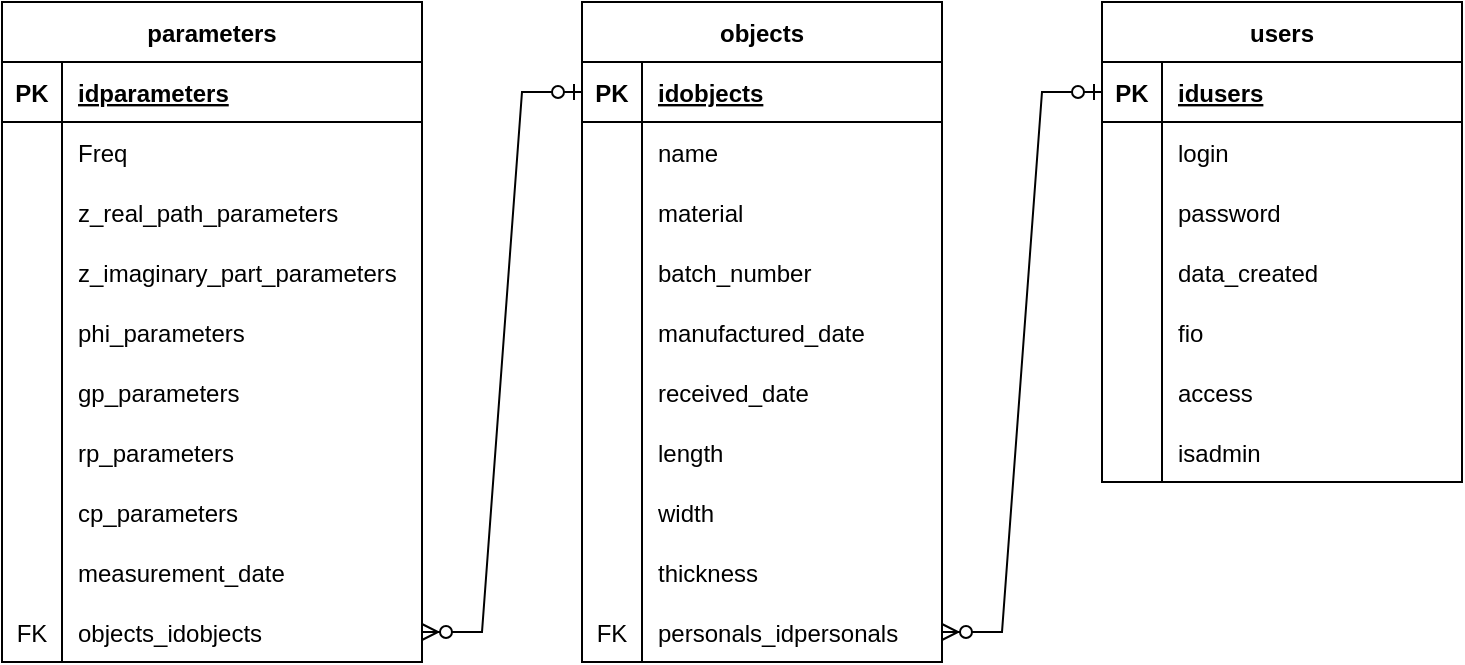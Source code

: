 <mxfile version="20.8.16" type="device"><diagram name="Страница 1" id="9XMfKNyZ8Pjafca7sriD"><mxGraphModel dx="1114" dy="757" grid="1" gridSize="10" guides="1" tooltips="1" connect="1" arrows="1" fold="1" page="1" pageScale="1" pageWidth="827" pageHeight="1169" math="0" shadow="0"><root><mxCell id="0"/><mxCell id="1" parent="0"/><mxCell id="CiCO1yjeL_p8e_A_FJtm-1" value="objects" style="shape=table;startSize=30;container=1;collapsible=1;childLayout=tableLayout;fixedRows=1;rowLines=0;fontStyle=1;align=center;resizeLast=1;" vertex="1" parent="1"><mxGeometry x="340" y="230" width="180" height="330" as="geometry"/></mxCell><mxCell id="CiCO1yjeL_p8e_A_FJtm-2" value="" style="shape=tableRow;horizontal=0;startSize=0;swimlaneHead=0;swimlaneBody=0;fillColor=none;collapsible=0;dropTarget=0;points=[[0,0.5],[1,0.5]];portConstraint=eastwest;top=0;left=0;right=0;bottom=1;" vertex="1" parent="CiCO1yjeL_p8e_A_FJtm-1"><mxGeometry y="30" width="180" height="30" as="geometry"/></mxCell><mxCell id="CiCO1yjeL_p8e_A_FJtm-3" value="PK" style="shape=partialRectangle;connectable=0;fillColor=none;top=0;left=0;bottom=0;right=0;fontStyle=1;overflow=hidden;" vertex="1" parent="CiCO1yjeL_p8e_A_FJtm-2"><mxGeometry width="30" height="30" as="geometry"><mxRectangle width="30" height="30" as="alternateBounds"/></mxGeometry></mxCell><mxCell id="CiCO1yjeL_p8e_A_FJtm-4" value="idobjects" style="shape=partialRectangle;connectable=0;fillColor=none;top=0;left=0;bottom=0;right=0;align=left;spacingLeft=6;fontStyle=5;overflow=hidden;" vertex="1" parent="CiCO1yjeL_p8e_A_FJtm-2"><mxGeometry x="30" width="150" height="30" as="geometry"><mxRectangle width="150" height="30" as="alternateBounds"/></mxGeometry></mxCell><mxCell id="CiCO1yjeL_p8e_A_FJtm-5" value="" style="shape=tableRow;horizontal=0;startSize=0;swimlaneHead=0;swimlaneBody=0;fillColor=none;collapsible=0;dropTarget=0;points=[[0,0.5],[1,0.5]];portConstraint=eastwest;top=0;left=0;right=0;bottom=0;" vertex="1" parent="CiCO1yjeL_p8e_A_FJtm-1"><mxGeometry y="60" width="180" height="30" as="geometry"/></mxCell><mxCell id="CiCO1yjeL_p8e_A_FJtm-6" value="" style="shape=partialRectangle;connectable=0;fillColor=none;top=0;left=0;bottom=0;right=0;editable=1;overflow=hidden;" vertex="1" parent="CiCO1yjeL_p8e_A_FJtm-5"><mxGeometry width="30" height="30" as="geometry"><mxRectangle width="30" height="30" as="alternateBounds"/></mxGeometry></mxCell><mxCell id="CiCO1yjeL_p8e_A_FJtm-7" value="name" style="shape=partialRectangle;connectable=0;fillColor=none;top=0;left=0;bottom=0;right=0;align=left;spacingLeft=6;overflow=hidden;" vertex="1" parent="CiCO1yjeL_p8e_A_FJtm-5"><mxGeometry x="30" width="150" height="30" as="geometry"><mxRectangle width="150" height="30" as="alternateBounds"/></mxGeometry></mxCell><mxCell id="CiCO1yjeL_p8e_A_FJtm-8" value="" style="shape=tableRow;horizontal=0;startSize=0;swimlaneHead=0;swimlaneBody=0;fillColor=none;collapsible=0;dropTarget=0;points=[[0,0.5],[1,0.5]];portConstraint=eastwest;top=0;left=0;right=0;bottom=0;" vertex="1" parent="CiCO1yjeL_p8e_A_FJtm-1"><mxGeometry y="90" width="180" height="30" as="geometry"/></mxCell><mxCell id="CiCO1yjeL_p8e_A_FJtm-9" value="" style="shape=partialRectangle;connectable=0;fillColor=none;top=0;left=0;bottom=0;right=0;editable=1;overflow=hidden;" vertex="1" parent="CiCO1yjeL_p8e_A_FJtm-8"><mxGeometry width="30" height="30" as="geometry"><mxRectangle width="30" height="30" as="alternateBounds"/></mxGeometry></mxCell><mxCell id="CiCO1yjeL_p8e_A_FJtm-10" value="material" style="shape=partialRectangle;connectable=0;fillColor=none;top=0;left=0;bottom=0;right=0;align=left;spacingLeft=6;overflow=hidden;" vertex="1" parent="CiCO1yjeL_p8e_A_FJtm-8"><mxGeometry x="30" width="150" height="30" as="geometry"><mxRectangle width="150" height="30" as="alternateBounds"/></mxGeometry></mxCell><mxCell id="CiCO1yjeL_p8e_A_FJtm-11" value="" style="shape=tableRow;horizontal=0;startSize=0;swimlaneHead=0;swimlaneBody=0;fillColor=none;collapsible=0;dropTarget=0;points=[[0,0.5],[1,0.5]];portConstraint=eastwest;top=0;left=0;right=0;bottom=0;" vertex="1" parent="CiCO1yjeL_p8e_A_FJtm-1"><mxGeometry y="120" width="180" height="30" as="geometry"/></mxCell><mxCell id="CiCO1yjeL_p8e_A_FJtm-12" value="" style="shape=partialRectangle;connectable=0;fillColor=none;top=0;left=0;bottom=0;right=0;editable=1;overflow=hidden;" vertex="1" parent="CiCO1yjeL_p8e_A_FJtm-11"><mxGeometry width="30" height="30" as="geometry"><mxRectangle width="30" height="30" as="alternateBounds"/></mxGeometry></mxCell><mxCell id="CiCO1yjeL_p8e_A_FJtm-13" value="batch_number" style="shape=partialRectangle;connectable=0;fillColor=none;top=0;left=0;bottom=0;right=0;align=left;spacingLeft=6;overflow=hidden;" vertex="1" parent="CiCO1yjeL_p8e_A_FJtm-11"><mxGeometry x="30" width="150" height="30" as="geometry"><mxRectangle width="150" height="30" as="alternateBounds"/></mxGeometry></mxCell><mxCell id="CiCO1yjeL_p8e_A_FJtm-29" value="" style="shape=tableRow;horizontal=0;startSize=0;swimlaneHead=0;swimlaneBody=0;fillColor=none;collapsible=0;dropTarget=0;points=[[0,0.5],[1,0.5]];portConstraint=eastwest;top=0;left=0;right=0;bottom=0;" vertex="1" parent="CiCO1yjeL_p8e_A_FJtm-1"><mxGeometry y="150" width="180" height="30" as="geometry"/></mxCell><mxCell id="CiCO1yjeL_p8e_A_FJtm-30" value="" style="shape=partialRectangle;connectable=0;fillColor=none;top=0;left=0;bottom=0;right=0;editable=1;overflow=hidden;" vertex="1" parent="CiCO1yjeL_p8e_A_FJtm-29"><mxGeometry width="30" height="30" as="geometry"><mxRectangle width="30" height="30" as="alternateBounds"/></mxGeometry></mxCell><mxCell id="CiCO1yjeL_p8e_A_FJtm-31" value="manufactured_date" style="shape=partialRectangle;connectable=0;fillColor=none;top=0;left=0;bottom=0;right=0;align=left;spacingLeft=6;overflow=hidden;" vertex="1" parent="CiCO1yjeL_p8e_A_FJtm-29"><mxGeometry x="30" width="150" height="30" as="geometry"><mxRectangle width="150" height="30" as="alternateBounds"/></mxGeometry></mxCell><mxCell id="CiCO1yjeL_p8e_A_FJtm-32" value="" style="shape=tableRow;horizontal=0;startSize=0;swimlaneHead=0;swimlaneBody=0;fillColor=none;collapsible=0;dropTarget=0;points=[[0,0.5],[1,0.5]];portConstraint=eastwest;top=0;left=0;right=0;bottom=0;" vertex="1" parent="CiCO1yjeL_p8e_A_FJtm-1"><mxGeometry y="180" width="180" height="30" as="geometry"/></mxCell><mxCell id="CiCO1yjeL_p8e_A_FJtm-33" value="" style="shape=partialRectangle;connectable=0;fillColor=none;top=0;left=0;bottom=0;right=0;editable=1;overflow=hidden;" vertex="1" parent="CiCO1yjeL_p8e_A_FJtm-32"><mxGeometry width="30" height="30" as="geometry"><mxRectangle width="30" height="30" as="alternateBounds"/></mxGeometry></mxCell><mxCell id="CiCO1yjeL_p8e_A_FJtm-34" value="received_date" style="shape=partialRectangle;connectable=0;fillColor=none;top=0;left=0;bottom=0;right=0;align=left;spacingLeft=6;overflow=hidden;" vertex="1" parent="CiCO1yjeL_p8e_A_FJtm-32"><mxGeometry x="30" width="150" height="30" as="geometry"><mxRectangle width="150" height="30" as="alternateBounds"/></mxGeometry></mxCell><mxCell id="CiCO1yjeL_p8e_A_FJtm-35" value="" style="shape=tableRow;horizontal=0;startSize=0;swimlaneHead=0;swimlaneBody=0;fillColor=none;collapsible=0;dropTarget=0;points=[[0,0.5],[1,0.5]];portConstraint=eastwest;top=0;left=0;right=0;bottom=0;" vertex="1" parent="CiCO1yjeL_p8e_A_FJtm-1"><mxGeometry y="210" width="180" height="30" as="geometry"/></mxCell><mxCell id="CiCO1yjeL_p8e_A_FJtm-36" value="" style="shape=partialRectangle;connectable=0;fillColor=none;top=0;left=0;bottom=0;right=0;editable=1;overflow=hidden;" vertex="1" parent="CiCO1yjeL_p8e_A_FJtm-35"><mxGeometry width="30" height="30" as="geometry"><mxRectangle width="30" height="30" as="alternateBounds"/></mxGeometry></mxCell><mxCell id="CiCO1yjeL_p8e_A_FJtm-37" value="length" style="shape=partialRectangle;connectable=0;fillColor=none;top=0;left=0;bottom=0;right=0;align=left;spacingLeft=6;overflow=hidden;" vertex="1" parent="CiCO1yjeL_p8e_A_FJtm-35"><mxGeometry x="30" width="150" height="30" as="geometry"><mxRectangle width="150" height="30" as="alternateBounds"/></mxGeometry></mxCell><mxCell id="CiCO1yjeL_p8e_A_FJtm-38" value="" style="shape=tableRow;horizontal=0;startSize=0;swimlaneHead=0;swimlaneBody=0;fillColor=none;collapsible=0;dropTarget=0;points=[[0,0.5],[1,0.5]];portConstraint=eastwest;top=0;left=0;right=0;bottom=0;" vertex="1" parent="CiCO1yjeL_p8e_A_FJtm-1"><mxGeometry y="240" width="180" height="30" as="geometry"/></mxCell><mxCell id="CiCO1yjeL_p8e_A_FJtm-39" value="" style="shape=partialRectangle;connectable=0;fillColor=none;top=0;left=0;bottom=0;right=0;editable=1;overflow=hidden;" vertex="1" parent="CiCO1yjeL_p8e_A_FJtm-38"><mxGeometry width="30" height="30" as="geometry"><mxRectangle width="30" height="30" as="alternateBounds"/></mxGeometry></mxCell><mxCell id="CiCO1yjeL_p8e_A_FJtm-40" value="width" style="shape=partialRectangle;connectable=0;fillColor=none;top=0;left=0;bottom=0;right=0;align=left;spacingLeft=6;overflow=hidden;" vertex="1" parent="CiCO1yjeL_p8e_A_FJtm-38"><mxGeometry x="30" width="150" height="30" as="geometry"><mxRectangle width="150" height="30" as="alternateBounds"/></mxGeometry></mxCell><mxCell id="CiCO1yjeL_p8e_A_FJtm-41" value="" style="shape=tableRow;horizontal=0;startSize=0;swimlaneHead=0;swimlaneBody=0;fillColor=none;collapsible=0;dropTarget=0;points=[[0,0.5],[1,0.5]];portConstraint=eastwest;top=0;left=0;right=0;bottom=0;" vertex="1" parent="CiCO1yjeL_p8e_A_FJtm-1"><mxGeometry y="270" width="180" height="30" as="geometry"/></mxCell><mxCell id="CiCO1yjeL_p8e_A_FJtm-42" value="" style="shape=partialRectangle;connectable=0;fillColor=none;top=0;left=0;bottom=0;right=0;editable=1;overflow=hidden;" vertex="1" parent="CiCO1yjeL_p8e_A_FJtm-41"><mxGeometry width="30" height="30" as="geometry"><mxRectangle width="30" height="30" as="alternateBounds"/></mxGeometry></mxCell><mxCell id="CiCO1yjeL_p8e_A_FJtm-43" value="thickness" style="shape=partialRectangle;connectable=0;fillColor=none;top=0;left=0;bottom=0;right=0;align=left;spacingLeft=6;overflow=hidden;" vertex="1" parent="CiCO1yjeL_p8e_A_FJtm-41"><mxGeometry x="30" width="150" height="30" as="geometry"><mxRectangle width="150" height="30" as="alternateBounds"/></mxGeometry></mxCell><mxCell id="CiCO1yjeL_p8e_A_FJtm-44" value="" style="shape=tableRow;horizontal=0;startSize=0;swimlaneHead=0;swimlaneBody=0;fillColor=none;collapsible=0;dropTarget=0;points=[[0,0.5],[1,0.5]];portConstraint=eastwest;top=0;left=0;right=0;bottom=0;" vertex="1" parent="CiCO1yjeL_p8e_A_FJtm-1"><mxGeometry y="300" width="180" height="30" as="geometry"/></mxCell><mxCell id="CiCO1yjeL_p8e_A_FJtm-45" value="FK" style="shape=partialRectangle;connectable=0;fillColor=none;top=0;left=0;bottom=0;right=0;fontStyle=0;overflow=hidden;" vertex="1" parent="CiCO1yjeL_p8e_A_FJtm-44"><mxGeometry width="30" height="30" as="geometry"><mxRectangle width="30" height="30" as="alternateBounds"/></mxGeometry></mxCell><mxCell id="CiCO1yjeL_p8e_A_FJtm-46" value="personals_idpersonals" style="shape=partialRectangle;connectable=0;fillColor=none;top=0;left=0;bottom=0;right=0;align=left;spacingLeft=6;fontStyle=0;overflow=hidden;" vertex="1" parent="CiCO1yjeL_p8e_A_FJtm-44"><mxGeometry x="30" width="150" height="30" as="geometry"><mxRectangle width="150" height="30" as="alternateBounds"/></mxGeometry></mxCell><mxCell id="CiCO1yjeL_p8e_A_FJtm-47" value="parameters" style="shape=table;startSize=30;container=1;collapsible=1;childLayout=tableLayout;fixedRows=1;rowLines=0;fontStyle=1;align=center;resizeLast=1;" vertex="1" parent="1"><mxGeometry x="50" y="230" width="210" height="330" as="geometry"/></mxCell><mxCell id="CiCO1yjeL_p8e_A_FJtm-48" value="" style="shape=tableRow;horizontal=0;startSize=0;swimlaneHead=0;swimlaneBody=0;fillColor=none;collapsible=0;dropTarget=0;points=[[0,0.5],[1,0.5]];portConstraint=eastwest;top=0;left=0;right=0;bottom=1;" vertex="1" parent="CiCO1yjeL_p8e_A_FJtm-47"><mxGeometry y="30" width="210" height="30" as="geometry"/></mxCell><mxCell id="CiCO1yjeL_p8e_A_FJtm-49" value="PK" style="shape=partialRectangle;connectable=0;fillColor=none;top=0;left=0;bottom=0;right=0;fontStyle=1;overflow=hidden;" vertex="1" parent="CiCO1yjeL_p8e_A_FJtm-48"><mxGeometry width="30" height="30" as="geometry"><mxRectangle width="30" height="30" as="alternateBounds"/></mxGeometry></mxCell><mxCell id="CiCO1yjeL_p8e_A_FJtm-50" value="idparameters" style="shape=partialRectangle;connectable=0;fillColor=none;top=0;left=0;bottom=0;right=0;align=left;spacingLeft=6;fontStyle=5;overflow=hidden;" vertex="1" parent="CiCO1yjeL_p8e_A_FJtm-48"><mxGeometry x="30" width="180" height="30" as="geometry"><mxRectangle width="180" height="30" as="alternateBounds"/></mxGeometry></mxCell><mxCell id="CiCO1yjeL_p8e_A_FJtm-51" value="" style="shape=tableRow;horizontal=0;startSize=0;swimlaneHead=0;swimlaneBody=0;fillColor=none;collapsible=0;dropTarget=0;points=[[0,0.5],[1,0.5]];portConstraint=eastwest;top=0;left=0;right=0;bottom=0;" vertex="1" parent="CiCO1yjeL_p8e_A_FJtm-47"><mxGeometry y="60" width="210" height="30" as="geometry"/></mxCell><mxCell id="CiCO1yjeL_p8e_A_FJtm-52" value="" style="shape=partialRectangle;connectable=0;fillColor=none;top=0;left=0;bottom=0;right=0;editable=1;overflow=hidden;" vertex="1" parent="CiCO1yjeL_p8e_A_FJtm-51"><mxGeometry width="30" height="30" as="geometry"><mxRectangle width="30" height="30" as="alternateBounds"/></mxGeometry></mxCell><mxCell id="CiCO1yjeL_p8e_A_FJtm-53" value="Freq" style="shape=partialRectangle;connectable=0;fillColor=none;top=0;left=0;bottom=0;right=0;align=left;spacingLeft=6;overflow=hidden;" vertex="1" parent="CiCO1yjeL_p8e_A_FJtm-51"><mxGeometry x="30" width="180" height="30" as="geometry"><mxRectangle width="180" height="30" as="alternateBounds"/></mxGeometry></mxCell><mxCell id="CiCO1yjeL_p8e_A_FJtm-54" value="" style="shape=tableRow;horizontal=0;startSize=0;swimlaneHead=0;swimlaneBody=0;fillColor=none;collapsible=0;dropTarget=0;points=[[0,0.5],[1,0.5]];portConstraint=eastwest;top=0;left=0;right=0;bottom=0;" vertex="1" parent="CiCO1yjeL_p8e_A_FJtm-47"><mxGeometry y="90" width="210" height="30" as="geometry"/></mxCell><mxCell id="CiCO1yjeL_p8e_A_FJtm-55" value="" style="shape=partialRectangle;connectable=0;fillColor=none;top=0;left=0;bottom=0;right=0;editable=1;overflow=hidden;" vertex="1" parent="CiCO1yjeL_p8e_A_FJtm-54"><mxGeometry width="30" height="30" as="geometry"><mxRectangle width="30" height="30" as="alternateBounds"/></mxGeometry></mxCell><mxCell id="CiCO1yjeL_p8e_A_FJtm-56" value="z_real_path_parameters" style="shape=partialRectangle;connectable=0;fillColor=none;top=0;left=0;bottom=0;right=0;align=left;spacingLeft=6;overflow=hidden;" vertex="1" parent="CiCO1yjeL_p8e_A_FJtm-54"><mxGeometry x="30" width="180" height="30" as="geometry"><mxRectangle width="180" height="30" as="alternateBounds"/></mxGeometry></mxCell><mxCell id="CiCO1yjeL_p8e_A_FJtm-57" value="" style="shape=tableRow;horizontal=0;startSize=0;swimlaneHead=0;swimlaneBody=0;fillColor=none;collapsible=0;dropTarget=0;points=[[0,0.5],[1,0.5]];portConstraint=eastwest;top=0;left=0;right=0;bottom=0;" vertex="1" parent="CiCO1yjeL_p8e_A_FJtm-47"><mxGeometry y="120" width="210" height="30" as="geometry"/></mxCell><mxCell id="CiCO1yjeL_p8e_A_FJtm-58" value="" style="shape=partialRectangle;connectable=0;fillColor=none;top=0;left=0;bottom=0;right=0;editable=1;overflow=hidden;" vertex="1" parent="CiCO1yjeL_p8e_A_FJtm-57"><mxGeometry width="30" height="30" as="geometry"><mxRectangle width="30" height="30" as="alternateBounds"/></mxGeometry></mxCell><mxCell id="CiCO1yjeL_p8e_A_FJtm-59" value="z_imaginary_part_parameters" style="shape=partialRectangle;connectable=0;fillColor=none;top=0;left=0;bottom=0;right=0;align=left;spacingLeft=6;overflow=hidden;" vertex="1" parent="CiCO1yjeL_p8e_A_FJtm-57"><mxGeometry x="30" width="180" height="30" as="geometry"><mxRectangle width="180" height="30" as="alternateBounds"/></mxGeometry></mxCell><mxCell id="CiCO1yjeL_p8e_A_FJtm-63" value="" style="shape=tableRow;horizontal=0;startSize=0;swimlaneHead=0;swimlaneBody=0;fillColor=none;collapsible=0;dropTarget=0;points=[[0,0.5],[1,0.5]];portConstraint=eastwest;top=0;left=0;right=0;bottom=0;" vertex="1" parent="CiCO1yjeL_p8e_A_FJtm-47"><mxGeometry y="150" width="210" height="30" as="geometry"/></mxCell><mxCell id="CiCO1yjeL_p8e_A_FJtm-64" value="" style="shape=partialRectangle;connectable=0;fillColor=none;top=0;left=0;bottom=0;right=0;editable=1;overflow=hidden;" vertex="1" parent="CiCO1yjeL_p8e_A_FJtm-63"><mxGeometry width="30" height="30" as="geometry"><mxRectangle width="30" height="30" as="alternateBounds"/></mxGeometry></mxCell><mxCell id="CiCO1yjeL_p8e_A_FJtm-65" value="phi_parameters" style="shape=partialRectangle;connectable=0;fillColor=none;top=0;left=0;bottom=0;right=0;align=left;spacingLeft=6;overflow=hidden;" vertex="1" parent="CiCO1yjeL_p8e_A_FJtm-63"><mxGeometry x="30" width="180" height="30" as="geometry"><mxRectangle width="180" height="30" as="alternateBounds"/></mxGeometry></mxCell><mxCell id="CiCO1yjeL_p8e_A_FJtm-60" value="" style="shape=tableRow;horizontal=0;startSize=0;swimlaneHead=0;swimlaneBody=0;fillColor=none;collapsible=0;dropTarget=0;points=[[0,0.5],[1,0.5]];portConstraint=eastwest;top=0;left=0;right=0;bottom=0;" vertex="1" parent="CiCO1yjeL_p8e_A_FJtm-47"><mxGeometry y="180" width="210" height="30" as="geometry"/></mxCell><mxCell id="CiCO1yjeL_p8e_A_FJtm-61" value="" style="shape=partialRectangle;connectable=0;fillColor=none;top=0;left=0;bottom=0;right=0;editable=1;overflow=hidden;" vertex="1" parent="CiCO1yjeL_p8e_A_FJtm-60"><mxGeometry width="30" height="30" as="geometry"><mxRectangle width="30" height="30" as="alternateBounds"/></mxGeometry></mxCell><mxCell id="CiCO1yjeL_p8e_A_FJtm-62" value="gp_parameters" style="shape=partialRectangle;connectable=0;fillColor=none;top=0;left=0;bottom=0;right=0;align=left;spacingLeft=6;overflow=hidden;" vertex="1" parent="CiCO1yjeL_p8e_A_FJtm-60"><mxGeometry x="30" width="180" height="30" as="geometry"><mxRectangle width="180" height="30" as="alternateBounds"/></mxGeometry></mxCell><mxCell id="CiCO1yjeL_p8e_A_FJtm-66" value="" style="shape=tableRow;horizontal=0;startSize=0;swimlaneHead=0;swimlaneBody=0;fillColor=none;collapsible=0;dropTarget=0;points=[[0,0.5],[1,0.5]];portConstraint=eastwest;top=0;left=0;right=0;bottom=0;" vertex="1" parent="CiCO1yjeL_p8e_A_FJtm-47"><mxGeometry y="210" width="210" height="30" as="geometry"/></mxCell><mxCell id="CiCO1yjeL_p8e_A_FJtm-67" value="" style="shape=partialRectangle;connectable=0;fillColor=none;top=0;left=0;bottom=0;right=0;editable=1;overflow=hidden;" vertex="1" parent="CiCO1yjeL_p8e_A_FJtm-66"><mxGeometry width="30" height="30" as="geometry"><mxRectangle width="30" height="30" as="alternateBounds"/></mxGeometry></mxCell><mxCell id="CiCO1yjeL_p8e_A_FJtm-68" value="rp_parameters" style="shape=partialRectangle;connectable=0;fillColor=none;top=0;left=0;bottom=0;right=0;align=left;spacingLeft=6;overflow=hidden;" vertex="1" parent="CiCO1yjeL_p8e_A_FJtm-66"><mxGeometry x="30" width="180" height="30" as="geometry"><mxRectangle width="180" height="30" as="alternateBounds"/></mxGeometry></mxCell><mxCell id="CiCO1yjeL_p8e_A_FJtm-69" value="" style="shape=tableRow;horizontal=0;startSize=0;swimlaneHead=0;swimlaneBody=0;fillColor=none;collapsible=0;dropTarget=0;points=[[0,0.5],[1,0.5]];portConstraint=eastwest;top=0;left=0;right=0;bottom=0;" vertex="1" parent="CiCO1yjeL_p8e_A_FJtm-47"><mxGeometry y="240" width="210" height="30" as="geometry"/></mxCell><mxCell id="CiCO1yjeL_p8e_A_FJtm-70" value="" style="shape=partialRectangle;connectable=0;fillColor=none;top=0;left=0;bottom=0;right=0;editable=1;overflow=hidden;" vertex="1" parent="CiCO1yjeL_p8e_A_FJtm-69"><mxGeometry width="30" height="30" as="geometry"><mxRectangle width="30" height="30" as="alternateBounds"/></mxGeometry></mxCell><mxCell id="CiCO1yjeL_p8e_A_FJtm-71" value="cp_parameters" style="shape=partialRectangle;connectable=0;fillColor=none;top=0;left=0;bottom=0;right=0;align=left;spacingLeft=6;overflow=hidden;" vertex="1" parent="CiCO1yjeL_p8e_A_FJtm-69"><mxGeometry x="30" width="180" height="30" as="geometry"><mxRectangle width="180" height="30" as="alternateBounds"/></mxGeometry></mxCell><mxCell id="CiCO1yjeL_p8e_A_FJtm-72" value="" style="shape=tableRow;horizontal=0;startSize=0;swimlaneHead=0;swimlaneBody=0;fillColor=none;collapsible=0;dropTarget=0;points=[[0,0.5],[1,0.5]];portConstraint=eastwest;top=0;left=0;right=0;bottom=0;" vertex="1" parent="CiCO1yjeL_p8e_A_FJtm-47"><mxGeometry y="270" width="210" height="30" as="geometry"/></mxCell><mxCell id="CiCO1yjeL_p8e_A_FJtm-73" value="" style="shape=partialRectangle;connectable=0;fillColor=none;top=0;left=0;bottom=0;right=0;editable=1;overflow=hidden;" vertex="1" parent="CiCO1yjeL_p8e_A_FJtm-72"><mxGeometry width="30" height="30" as="geometry"><mxRectangle width="30" height="30" as="alternateBounds"/></mxGeometry></mxCell><mxCell id="CiCO1yjeL_p8e_A_FJtm-74" value="measurement_date" style="shape=partialRectangle;connectable=0;fillColor=none;top=0;left=0;bottom=0;right=0;align=left;spacingLeft=6;overflow=hidden;" vertex="1" parent="CiCO1yjeL_p8e_A_FJtm-72"><mxGeometry x="30" width="180" height="30" as="geometry"><mxRectangle width="180" height="30" as="alternateBounds"/></mxGeometry></mxCell><mxCell id="CiCO1yjeL_p8e_A_FJtm-75" value="" style="shape=tableRow;horizontal=0;startSize=0;swimlaneHead=0;swimlaneBody=0;fillColor=none;collapsible=0;dropTarget=0;points=[[0,0.5],[1,0.5]];portConstraint=eastwest;top=0;left=0;right=0;bottom=0;" vertex="1" parent="CiCO1yjeL_p8e_A_FJtm-47"><mxGeometry y="300" width="210" height="30" as="geometry"/></mxCell><mxCell id="CiCO1yjeL_p8e_A_FJtm-76" value="FK" style="shape=partialRectangle;connectable=0;fillColor=none;top=0;left=0;bottom=0;right=0;fontStyle=0;overflow=hidden;" vertex="1" parent="CiCO1yjeL_p8e_A_FJtm-75"><mxGeometry width="30" height="30" as="geometry"><mxRectangle width="30" height="30" as="alternateBounds"/></mxGeometry></mxCell><mxCell id="CiCO1yjeL_p8e_A_FJtm-77" value="objects_idobjects" style="shape=partialRectangle;connectable=0;fillColor=none;top=0;left=0;bottom=0;right=0;align=left;spacingLeft=6;fontStyle=0;overflow=hidden;" vertex="1" parent="CiCO1yjeL_p8e_A_FJtm-75"><mxGeometry x="30" width="180" height="30" as="geometry"><mxRectangle width="180" height="30" as="alternateBounds"/></mxGeometry></mxCell><mxCell id="CiCO1yjeL_p8e_A_FJtm-78" value="users" style="shape=table;startSize=30;container=1;collapsible=1;childLayout=tableLayout;fixedRows=1;rowLines=0;fontStyle=1;align=center;resizeLast=1;" vertex="1" parent="1"><mxGeometry x="600" y="230" width="180" height="240" as="geometry"/></mxCell><mxCell id="CiCO1yjeL_p8e_A_FJtm-79" value="" style="shape=tableRow;horizontal=0;startSize=0;swimlaneHead=0;swimlaneBody=0;fillColor=none;collapsible=0;dropTarget=0;points=[[0,0.5],[1,0.5]];portConstraint=eastwest;top=0;left=0;right=0;bottom=1;" vertex="1" parent="CiCO1yjeL_p8e_A_FJtm-78"><mxGeometry y="30" width="180" height="30" as="geometry"/></mxCell><mxCell id="CiCO1yjeL_p8e_A_FJtm-80" value="PK" style="shape=partialRectangle;connectable=0;fillColor=none;top=0;left=0;bottom=0;right=0;fontStyle=1;overflow=hidden;" vertex="1" parent="CiCO1yjeL_p8e_A_FJtm-79"><mxGeometry width="30" height="30" as="geometry"><mxRectangle width="30" height="30" as="alternateBounds"/></mxGeometry></mxCell><mxCell id="CiCO1yjeL_p8e_A_FJtm-81" value="idusers" style="shape=partialRectangle;connectable=0;fillColor=none;top=0;left=0;bottom=0;right=0;align=left;spacingLeft=6;fontStyle=5;overflow=hidden;" vertex="1" parent="CiCO1yjeL_p8e_A_FJtm-79"><mxGeometry x="30" width="150" height="30" as="geometry"><mxRectangle width="150" height="30" as="alternateBounds"/></mxGeometry></mxCell><mxCell id="CiCO1yjeL_p8e_A_FJtm-82" value="" style="shape=tableRow;horizontal=0;startSize=0;swimlaneHead=0;swimlaneBody=0;fillColor=none;collapsible=0;dropTarget=0;points=[[0,0.5],[1,0.5]];portConstraint=eastwest;top=0;left=0;right=0;bottom=0;" vertex="1" parent="CiCO1yjeL_p8e_A_FJtm-78"><mxGeometry y="60" width="180" height="30" as="geometry"/></mxCell><mxCell id="CiCO1yjeL_p8e_A_FJtm-83" value="" style="shape=partialRectangle;connectable=0;fillColor=none;top=0;left=0;bottom=0;right=0;editable=1;overflow=hidden;" vertex="1" parent="CiCO1yjeL_p8e_A_FJtm-82"><mxGeometry width="30" height="30" as="geometry"><mxRectangle width="30" height="30" as="alternateBounds"/></mxGeometry></mxCell><mxCell id="CiCO1yjeL_p8e_A_FJtm-84" value="login" style="shape=partialRectangle;connectable=0;fillColor=none;top=0;left=0;bottom=0;right=0;align=left;spacingLeft=6;overflow=hidden;" vertex="1" parent="CiCO1yjeL_p8e_A_FJtm-82"><mxGeometry x="30" width="150" height="30" as="geometry"><mxRectangle width="150" height="30" as="alternateBounds"/></mxGeometry></mxCell><mxCell id="CiCO1yjeL_p8e_A_FJtm-85" value="" style="shape=tableRow;horizontal=0;startSize=0;swimlaneHead=0;swimlaneBody=0;fillColor=none;collapsible=0;dropTarget=0;points=[[0,0.5],[1,0.5]];portConstraint=eastwest;top=0;left=0;right=0;bottom=0;" vertex="1" parent="CiCO1yjeL_p8e_A_FJtm-78"><mxGeometry y="90" width="180" height="30" as="geometry"/></mxCell><mxCell id="CiCO1yjeL_p8e_A_FJtm-86" value="" style="shape=partialRectangle;connectable=0;fillColor=none;top=0;left=0;bottom=0;right=0;editable=1;overflow=hidden;" vertex="1" parent="CiCO1yjeL_p8e_A_FJtm-85"><mxGeometry width="30" height="30" as="geometry"><mxRectangle width="30" height="30" as="alternateBounds"/></mxGeometry></mxCell><mxCell id="CiCO1yjeL_p8e_A_FJtm-87" value="password" style="shape=partialRectangle;connectable=0;fillColor=none;top=0;left=0;bottom=0;right=0;align=left;spacingLeft=6;overflow=hidden;" vertex="1" parent="CiCO1yjeL_p8e_A_FJtm-85"><mxGeometry x="30" width="150" height="30" as="geometry"><mxRectangle width="150" height="30" as="alternateBounds"/></mxGeometry></mxCell><mxCell id="CiCO1yjeL_p8e_A_FJtm-88" value="" style="shape=tableRow;horizontal=0;startSize=0;swimlaneHead=0;swimlaneBody=0;fillColor=none;collapsible=0;dropTarget=0;points=[[0,0.5],[1,0.5]];portConstraint=eastwest;top=0;left=0;right=0;bottom=0;" vertex="1" parent="CiCO1yjeL_p8e_A_FJtm-78"><mxGeometry y="120" width="180" height="30" as="geometry"/></mxCell><mxCell id="CiCO1yjeL_p8e_A_FJtm-89" value="" style="shape=partialRectangle;connectable=0;fillColor=none;top=0;left=0;bottom=0;right=0;editable=1;overflow=hidden;" vertex="1" parent="CiCO1yjeL_p8e_A_FJtm-88"><mxGeometry width="30" height="30" as="geometry"><mxRectangle width="30" height="30" as="alternateBounds"/></mxGeometry></mxCell><mxCell id="CiCO1yjeL_p8e_A_FJtm-90" value="data_created" style="shape=partialRectangle;connectable=0;fillColor=none;top=0;left=0;bottom=0;right=0;align=left;spacingLeft=6;overflow=hidden;" vertex="1" parent="CiCO1yjeL_p8e_A_FJtm-88"><mxGeometry x="30" width="150" height="30" as="geometry"><mxRectangle width="150" height="30" as="alternateBounds"/></mxGeometry></mxCell><mxCell id="CiCO1yjeL_p8e_A_FJtm-91" value="" style="shape=tableRow;horizontal=0;startSize=0;swimlaneHead=0;swimlaneBody=0;fillColor=none;collapsible=0;dropTarget=0;points=[[0,0.5],[1,0.5]];portConstraint=eastwest;top=0;left=0;right=0;bottom=0;" vertex="1" parent="CiCO1yjeL_p8e_A_FJtm-78"><mxGeometry y="150" width="180" height="30" as="geometry"/></mxCell><mxCell id="CiCO1yjeL_p8e_A_FJtm-92" value="" style="shape=partialRectangle;connectable=0;fillColor=none;top=0;left=0;bottom=0;right=0;editable=1;overflow=hidden;" vertex="1" parent="CiCO1yjeL_p8e_A_FJtm-91"><mxGeometry width="30" height="30" as="geometry"><mxRectangle width="30" height="30" as="alternateBounds"/></mxGeometry></mxCell><mxCell id="CiCO1yjeL_p8e_A_FJtm-93" value="fio" style="shape=partialRectangle;connectable=0;fillColor=none;top=0;left=0;bottom=0;right=0;align=left;spacingLeft=6;overflow=hidden;" vertex="1" parent="CiCO1yjeL_p8e_A_FJtm-91"><mxGeometry x="30" width="150" height="30" as="geometry"><mxRectangle width="150" height="30" as="alternateBounds"/></mxGeometry></mxCell><mxCell id="CiCO1yjeL_p8e_A_FJtm-95" value="" style="shape=tableRow;horizontal=0;startSize=0;swimlaneHead=0;swimlaneBody=0;fillColor=none;collapsible=0;dropTarget=0;points=[[0,0.5],[1,0.5]];portConstraint=eastwest;top=0;left=0;right=0;bottom=0;" vertex="1" parent="CiCO1yjeL_p8e_A_FJtm-78"><mxGeometry y="180" width="180" height="30" as="geometry"/></mxCell><mxCell id="CiCO1yjeL_p8e_A_FJtm-96" value="" style="shape=partialRectangle;connectable=0;fillColor=none;top=0;left=0;bottom=0;right=0;editable=1;overflow=hidden;" vertex="1" parent="CiCO1yjeL_p8e_A_FJtm-95"><mxGeometry width="30" height="30" as="geometry"><mxRectangle width="30" height="30" as="alternateBounds"/></mxGeometry></mxCell><mxCell id="CiCO1yjeL_p8e_A_FJtm-97" value="access" style="shape=partialRectangle;connectable=0;fillColor=none;top=0;left=0;bottom=0;right=0;align=left;spacingLeft=6;overflow=hidden;" vertex="1" parent="CiCO1yjeL_p8e_A_FJtm-95"><mxGeometry x="30" width="150" height="30" as="geometry"><mxRectangle width="150" height="30" as="alternateBounds"/></mxGeometry></mxCell><mxCell id="CiCO1yjeL_p8e_A_FJtm-98" value="" style="shape=tableRow;horizontal=0;startSize=0;swimlaneHead=0;swimlaneBody=0;fillColor=none;collapsible=0;dropTarget=0;points=[[0,0.5],[1,0.5]];portConstraint=eastwest;top=0;left=0;right=0;bottom=0;" vertex="1" parent="CiCO1yjeL_p8e_A_FJtm-78"><mxGeometry y="210" width="180" height="30" as="geometry"/></mxCell><mxCell id="CiCO1yjeL_p8e_A_FJtm-99" value="" style="shape=partialRectangle;connectable=0;fillColor=none;top=0;left=0;bottom=0;right=0;editable=1;overflow=hidden;" vertex="1" parent="CiCO1yjeL_p8e_A_FJtm-98"><mxGeometry width="30" height="30" as="geometry"><mxRectangle width="30" height="30" as="alternateBounds"/></mxGeometry></mxCell><mxCell id="CiCO1yjeL_p8e_A_FJtm-100" value="isadmin" style="shape=partialRectangle;connectable=0;fillColor=none;top=0;left=0;bottom=0;right=0;align=left;spacingLeft=6;overflow=hidden;" vertex="1" parent="CiCO1yjeL_p8e_A_FJtm-98"><mxGeometry x="30" width="150" height="30" as="geometry"><mxRectangle width="150" height="30" as="alternateBounds"/></mxGeometry></mxCell><mxCell id="CiCO1yjeL_p8e_A_FJtm-102" value="" style="edgeStyle=entityRelationEdgeStyle;fontSize=12;html=1;endArrow=ERzeroToMany;startArrow=ERzeroToOne;rounded=0;entryX=1;entryY=0.5;entryDx=0;entryDy=0;exitX=0;exitY=0.5;exitDx=0;exitDy=0;" edge="1" parent="1" source="CiCO1yjeL_p8e_A_FJtm-79" target="CiCO1yjeL_p8e_A_FJtm-44"><mxGeometry width="100" height="100" relative="1" as="geometry"><mxPoint x="560" y="660" as="sourcePoint"/><mxPoint x="660" y="560" as="targetPoint"/></mxGeometry></mxCell><mxCell id="CiCO1yjeL_p8e_A_FJtm-103" value="" style="edgeStyle=entityRelationEdgeStyle;fontSize=12;html=1;endArrow=ERzeroToMany;startArrow=ERzeroToOne;rounded=0;entryX=1;entryY=0.5;entryDx=0;entryDy=0;exitX=0;exitY=0.5;exitDx=0;exitDy=0;" edge="1" parent="1" source="CiCO1yjeL_p8e_A_FJtm-2" target="CiCO1yjeL_p8e_A_FJtm-75"><mxGeometry width="100" height="100" relative="1" as="geometry"><mxPoint x="670" y="265" as="sourcePoint"/><mxPoint x="530" y="555" as="targetPoint"/></mxGeometry></mxCell></root></mxGraphModel></diagram></mxfile>